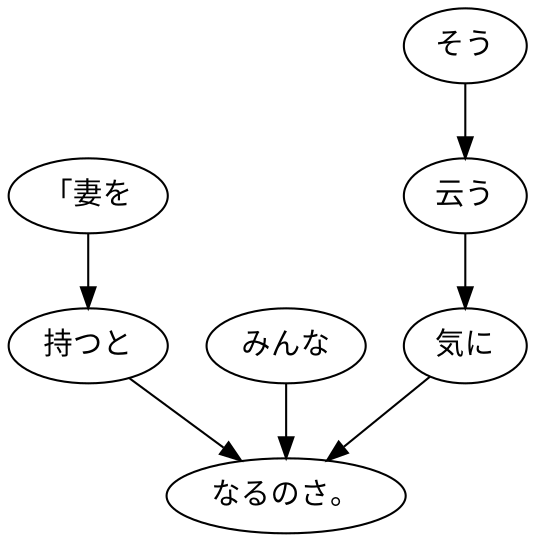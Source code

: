 digraph graph7867 {
	node0 [label="「妻を"];
	node1 [label="持つと"];
	node2 [label="みんな"];
	node3 [label="そう"];
	node4 [label="云う"];
	node5 [label="気に"];
	node6 [label="なるのさ。"];
	node0 -> node1;
	node1 -> node6;
	node2 -> node6;
	node3 -> node4;
	node4 -> node5;
	node5 -> node6;
}
